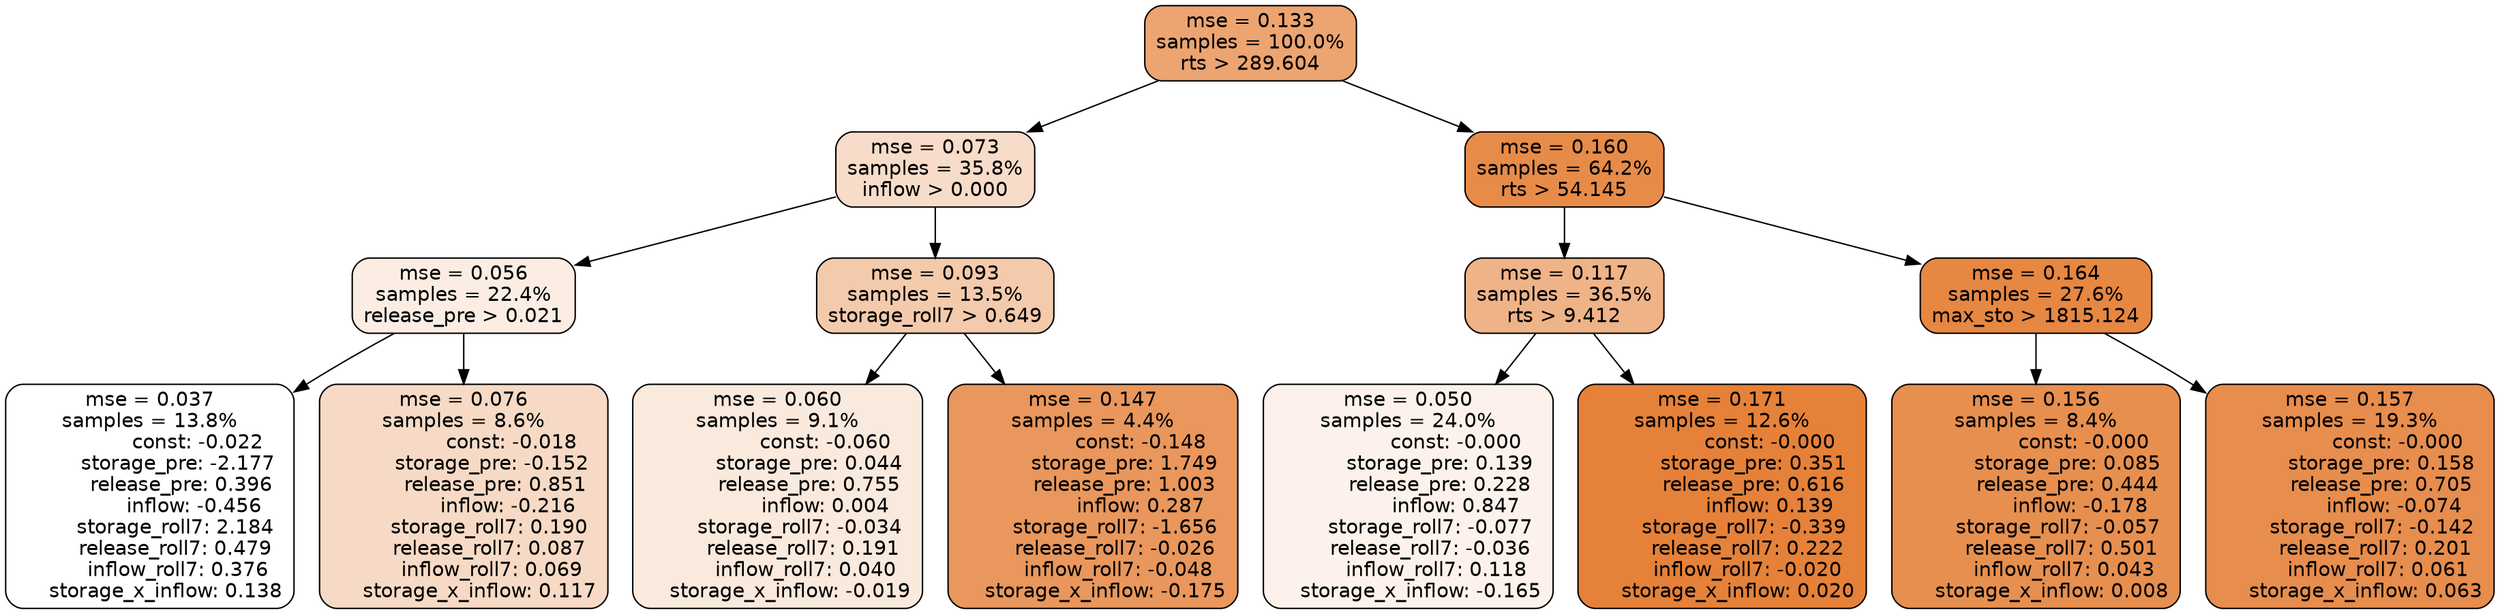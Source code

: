 digraph tree {
node [shape=rectangle, style="filled, rounded", color="black", fontname=helvetica] ;
edge [fontname=helvetica] ;
	"0" [label="mse = 0.133
samples = 100.0%
rts > 289.604", fillcolor="#eca471"]
	"8" [label="mse = 0.073
samples = 35.8%
inflow > 0.000", fillcolor="#f7dcc9"]
	"1" [label="mse = 0.160
samples = 64.2%
rts > 54.145", fillcolor="#e78b49"]
	"9" [label="mse = 0.056
samples = 22.4%
release_pre > 0.021", fillcolor="#fbede3"]
	"12" [label="mse = 0.093
samples = 13.5%
storage_roll7 > 0.649", fillcolor="#f4caac"]
	"2" [label="mse = 0.117
samples = 36.5%
rts > 9.412", fillcolor="#efb388"]
	"5" [label="mse = 0.164
samples = 27.6%
max_sto > 1815.124", fillcolor="#e68742"]
	"10" [label="mse = 0.037
samples = 13.8%
               const: -0.022
         storage_pre: -2.177
          release_pre: 0.396
              inflow: -0.456
        storage_roll7: 2.184
        release_roll7: 0.479
         inflow_roll7: 0.376
     storage_x_inflow: 0.138", fillcolor="#ffffff"]
	"11" [label="mse = 0.076
samples = 8.6%
               const: -0.018
         storage_pre: -0.152
          release_pre: 0.851
              inflow: -0.216
        storage_roll7: 0.190
        release_roll7: 0.087
         inflow_roll7: 0.069
     storage_x_inflow: 0.117", fillcolor="#f7dac5"]
	"13" [label="mse = 0.060
samples = 9.1%
               const: -0.060
          storage_pre: 0.044
          release_pre: 0.755
               inflow: 0.004
       storage_roll7: -0.034
        release_roll7: 0.191
         inflow_roll7: 0.040
    storage_x_inflow: -0.019", fillcolor="#fae9dd"]
	"14" [label="mse = 0.147
samples = 4.4%
               const: -0.148
          storage_pre: 1.749
          release_pre: 1.003
               inflow: 0.287
       storage_roll7: -1.656
       release_roll7: -0.026
        inflow_roll7: -0.048
    storage_x_inflow: -0.175", fillcolor="#e9975c"]
	"3" [label="mse = 0.050
samples = 24.0%
               const: -0.000
          storage_pre: 0.139
          release_pre: 0.228
               inflow: 0.847
       storage_roll7: -0.077
       release_roll7: -0.036
         inflow_roll7: 0.118
    storage_x_inflow: -0.165", fillcolor="#fcf2eb"]
	"4" [label="mse = 0.171
samples = 12.6%
               const: -0.000
          storage_pre: 0.351
          release_pre: 0.616
               inflow: 0.139
       storage_roll7: -0.339
        release_roll7: 0.222
        inflow_roll7: -0.020
     storage_x_inflow: 0.020", fillcolor="#e58139"]
	"7" [label="mse = 0.156
samples = 8.4%
               const: -0.000
          storage_pre: 0.085
          release_pre: 0.444
              inflow: -0.178
       storage_roll7: -0.057
        release_roll7: 0.501
         inflow_roll7: 0.043
     storage_x_inflow: 0.008", fillcolor="#e78f4f"]
	"6" [label="mse = 0.157
samples = 19.3%
               const: -0.000
          storage_pre: 0.158
          release_pre: 0.705
              inflow: -0.074
       storage_roll7: -0.142
        release_roll7: 0.201
         inflow_roll7: 0.061
     storage_x_inflow: 0.063", fillcolor="#e78d4d"]

	"0" -> "1"
	"0" -> "8"
	"8" -> "9"
	"8" -> "12"
	"1" -> "2"
	"1" -> "5"
	"9" -> "10"
	"9" -> "11"
	"12" -> "13"
	"12" -> "14"
	"2" -> "3"
	"2" -> "4"
	"5" -> "6"
	"5" -> "7"
}